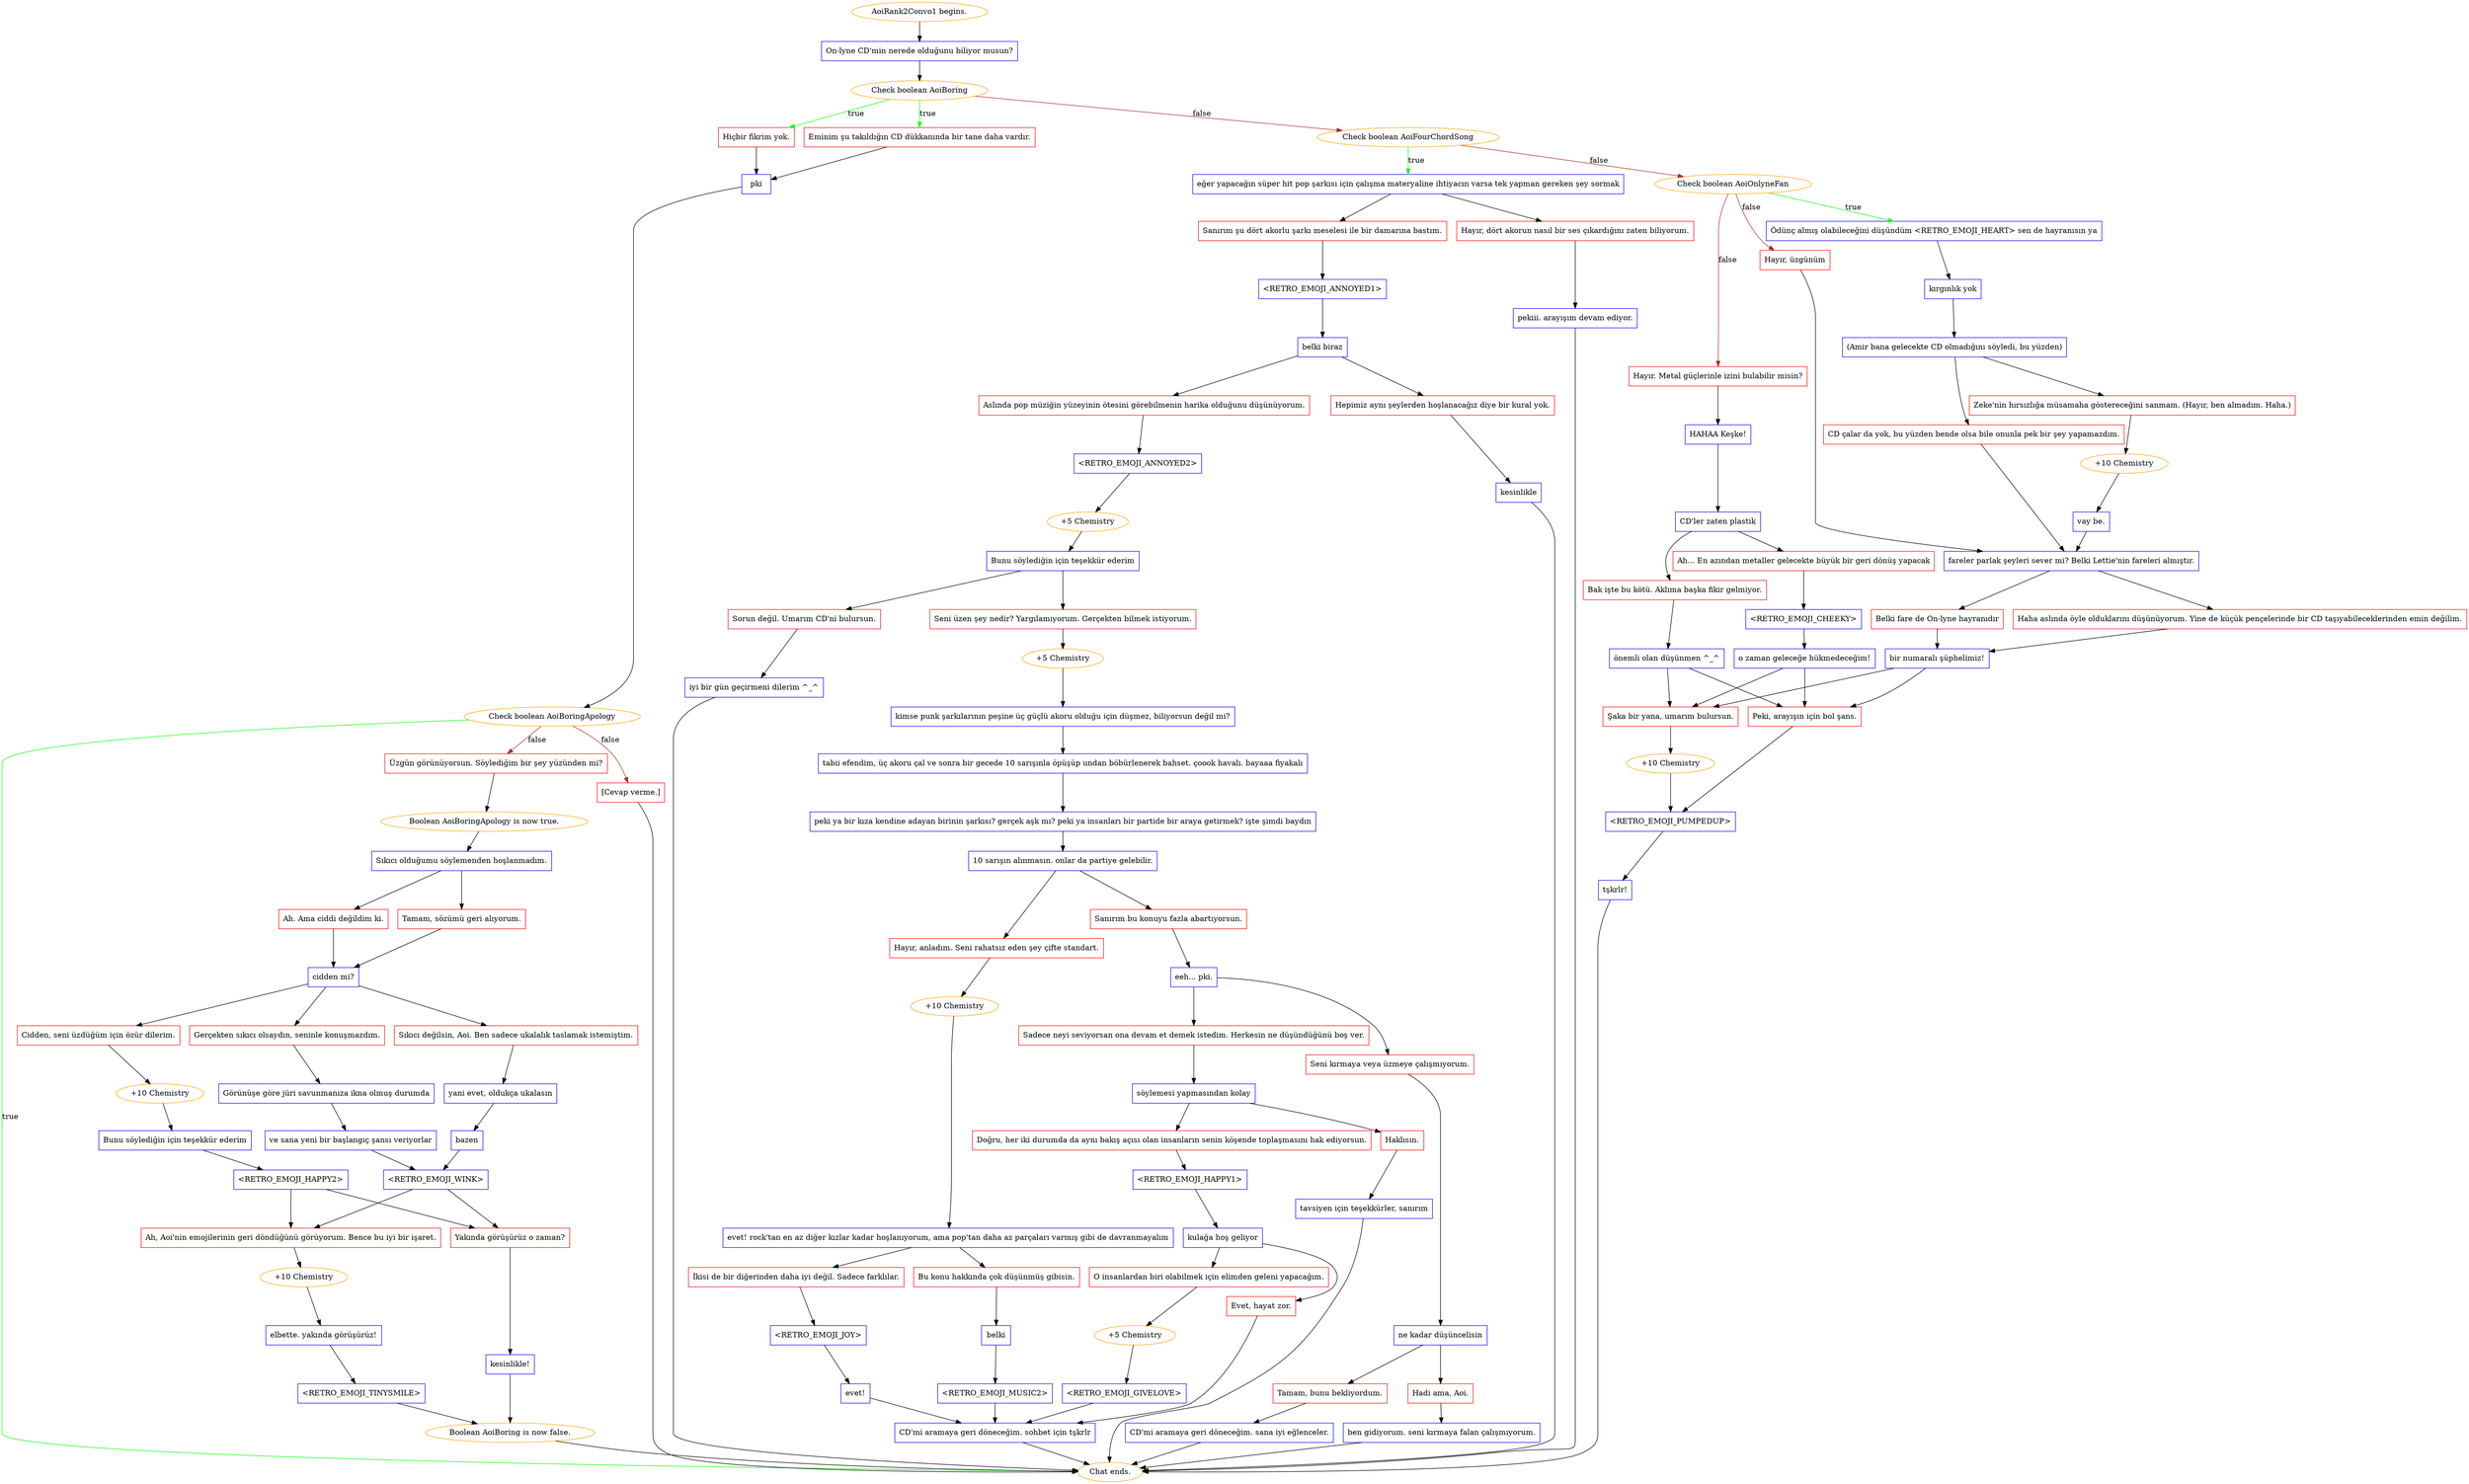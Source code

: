digraph {
	"AoiRank2Convo1 begins." [color=orange];
		"AoiRank2Convo1 begins." -> j3603374398;
	j3603374398 [label="On-lyne CD'min nerede olduğunu biliyor musun?",shape=box,color=blue];
		j3603374398 -> j1816172345;
	j1816172345 [label="Check boolean AoiBoring",color=orange];
		j1816172345 -> j1593041610 [label=true,color=green];
		j1816172345 -> j1356463931 [label=true,color=green];
		j1816172345 -> j1558244664 [label=false,color=brown];
	j1593041610 [label="Hiçbir fikrim yok.",shape=box,color=red];
		j1593041610 -> j1895465180;
	j1356463931 [label="Eminim şu takıldığın CD dükkanında bir tane daha vardır.",shape=box,color=red];
		j1356463931 -> j1895465180;
	j1558244664 [label="Check boolean AoiFourChordSong",color=orange];
		j1558244664 -> j787907094 [label=true,color=green];
		j1558244664 -> j482672680 [label=false,color=brown];
	j1895465180 [label="pki",shape=box,color=blue];
		j1895465180 -> j3516684951;
	j787907094 [label="eğer yapacağın süper hit pop şarkısı için çalışma materyaline ihtiyacın varsa tek yapman gereken şey sormak",shape=box,color=blue];
		j787907094 -> j657170878;
		j787907094 -> j644102929;
	j482672680 [label="Check boolean AoiOnlyneFan",color=orange];
		j482672680 -> j824889347 [label=true,color=green];
		j482672680 -> j3361185203 [label=false,color=brown];
		j482672680 -> j2573796384 [label=false,color=brown];
	j3516684951 [label="Check boolean AoiBoringApology",color=orange];
		j3516684951 -> "Chat ends." [label=true,color=green];
		j3516684951 -> j270200610 [label=false,color=brown];
		j3516684951 -> j638777845 [label=false,color=brown];
	j657170878 [label="Sanırım şu dört akorlu şarkı meselesi ile bir damarına bastım.",shape=box,color=red];
		j657170878 -> j521138444;
	j644102929 [label="Hayır, dört akorun nasıl bir ses çıkardığını zaten biliyorum.",shape=box,color=red];
		j644102929 -> j1055513320;
	j824889347 [label="Ödünç almış olabileceğini düşündüm <RETRO_EMOJI_HEART> sen de hayranısın ya",shape=box,color=blue];
		j824889347 -> j2031784742;
	j3361185203 [label="Hayır, üzgünüm",shape=box,color=red];
		j3361185203 -> j348532587;
	j2573796384 [label="Hayır. Metal güçlerinle izini bulabilir misin?",shape=box,color=red];
		j2573796384 -> j1566528298;
	"Chat ends." [color=orange];
	j270200610 [label="Üzgün görünüyorsun. Söylediğim bir şey yüzünden mi?",shape=box,color=red];
		j270200610 -> j1962135549;
	j638777845 [label="[Cevap verme.]",shape=box,color=red];
		j638777845 -> "Chat ends.";
	j521138444 [label="<RETRO_EMOJI_ANNOYED1>",shape=box,color=blue];
		j521138444 -> j175743496;
	j1055513320 [label="pekiii. arayışım devam ediyor.",shape=box,color=blue];
		j1055513320 -> "Chat ends.";
	j2031784742 [label="kırgınlık yok",shape=box,color=blue];
		j2031784742 -> j4109524910;
	j348532587 [label="fareler parlak şeyleri sever mi? Belki Lettie'nin fareleri almıştır.",shape=box,color=blue];
		j348532587 -> j3157042629;
		j348532587 -> j3722122959;
	j1566528298 [label="HAHAA Keşke!",shape=box,color=blue];
		j1566528298 -> j1233275702;
	j1962135549 [label="Boolean AoiBoringApology is now true.",color=orange];
		j1962135549 -> j666341402;
	j175743496 [label="belki biraz",shape=box,color=blue];
		j175743496 -> j260455138;
		j175743496 -> j2474573724;
	j4109524910 [label="(Amir bana gelecekte CD olmadığını söyledi, bu yüzden)",shape=box,color=blue];
		j4109524910 -> j685677418;
		j4109524910 -> j1470029891;
	j3157042629 [label="Belki fare de On-lyne hayranıdır",shape=box,color=red];
		j3157042629 -> j3950767424;
	j3722122959 [label="Haha aslında öyle olduklarını düşünüyorum. Yine de küçük pençelerinde bir CD taşıyabileceklerinden emin değilim.",shape=box,color=red];
		j3722122959 -> j3950767424;
	j1233275702 [label="CD'ler zaten plastik",shape=box,color=blue];
		j1233275702 -> j3213495231;
		j1233275702 -> j3819507819;
	j666341402 [label="Sıkıcı olduğumu söylemenden hoşlanmadım.",shape=box,color=blue];
		j666341402 -> j1084148006;
		j666341402 -> j300783511;
	j260455138 [label="Aslında pop müziğin yüzeyinin ötesini görebilmenin harika olduğunu düşünüyorum.",shape=box,color=red];
		j260455138 -> j1314687022;
	j2474573724 [label="Hepimiz aynı şeylerden hoşlanacağız diye bir kural yok.",shape=box,color=red];
		j2474573724 -> j679353746;
	j685677418 [label="Zeke'nin hırsızlığa müsamaha göstereceğini sanmam. (Hayır, ben almadım. Haha.)",shape=box,color=red];
		j685677418 -> j1005030636;
	j1470029891 [label="CD çalar da yok, bu yüzden bende olsa bile onunla pek bir şey yapamazdım.",shape=box,color=red];
		j1470029891 -> j348532587;
	j3950767424 [label="bir numaralı şüphelimiz!",shape=box,color=blue];
		j3950767424 -> j4016615263;
		j3950767424 -> j1760012679;
	j3213495231 [label="Ah... En azından metaller gelecekte büyük bir geri dönüş yapacak",shape=box,color=red];
		j3213495231 -> j3655015680;
	j3819507819 [label="Bak işte bu kötü. Aklıma başka fikir gelmiyor.",shape=box,color=red];
		j3819507819 -> j3273240897;
	j1084148006 [label="Ah. Ama ciddi değildim ki.",shape=box,color=red];
		j1084148006 -> j4117760216;
	j300783511 [label="Tamam, sözümü geri alıyorum.",shape=box,color=red];
		j300783511 -> j4117760216;
	j1314687022 [label="<RETRO_EMOJI_ANNOYED2>",shape=box,color=blue];
		j1314687022 -> j489758191;
	j679353746 [label="kesinlikle",shape=box,color=blue];
		j679353746 -> "Chat ends.";
	j1005030636 [label="+10 Chemistry",color=orange];
		j1005030636 -> j1230751652;
	j4016615263 [label="Şaka bir yana, umarım bulursun.",shape=box,color=red];
		j4016615263 -> j3632543982;
	j1760012679 [label="Peki, arayışın için bol şans.",shape=box,color=red];
		j1760012679 -> j2965087762;
	j3655015680 [label="<RETRO_EMOJI_CHEEKY>",shape=box,color=blue];
		j3655015680 -> j3974450826;
	j3273240897 [label="önemli olan düşünmen ^_^",shape=box,color=blue];
		j3273240897 -> j4016615263;
		j3273240897 -> j1760012679;
	j4117760216 [label="cidden mi?",shape=box,color=blue];
		j4117760216 -> j2693961375;
		j4117760216 -> j3116142323;
		j4117760216 -> j799755606;
	j489758191 [label="+5 Chemistry",color=orange];
		j489758191 -> j3173534691;
	j1230751652 [label="vay be.",shape=box,color=blue];
		j1230751652 -> j348532587;
	j3632543982 [label="+10 Chemistry",color=orange];
		j3632543982 -> j2965087762;
	j2965087762 [label="<RETRO_EMOJI_PUMPEDUP>",shape=box,color=blue];
		j2965087762 -> j2509934217;
	j3974450826 [label="o zaman geleceğe hükmedeceğim!",shape=box,color=blue];
		j3974450826 -> j4016615263;
		j3974450826 -> j1760012679;
	j2693961375 [label="Cidden, seni üzdüğüm için özür dilerim.",shape=box,color=red];
		j2693961375 -> j829394895;
	j3116142323 [label="Sıkıcı değilsin, Aoi. Ben sadece ukalalık taslamak istemiştim.",shape=box,color=red];
		j3116142323 -> j4265266049;
	j799755606 [label="Gerçekten sıkıcı olsaydın, seninle konuşmazdım.",shape=box,color=red];
		j799755606 -> j2851234920;
	j3173534691 [label="Bunu söylediğin için teşekkür ederim",shape=box,color=blue];
		j3173534691 -> j1944017780;
		j3173534691 -> j3560021367;
	j2509934217 [label="tşkrlr!",shape=box,color=blue];
		j2509934217 -> "Chat ends.";
	j829394895 [label="+10 Chemistry",color=orange];
		j829394895 -> j2497694730;
	j4265266049 [label="yani evet, oldukça ukalasın",shape=box,color=blue];
		j4265266049 -> j187462320;
	j2851234920 [label="Görünüşe göre jüri savunmanıza ikna olmuş durumda",shape=box,color=blue];
		j2851234920 -> j400757037;
	j1944017780 [label="Seni üzen şey nedir? Yargılamıyorum. Gerçekten bilmek istiyorum.",shape=box,color=red];
		j1944017780 -> j826345426;
	j3560021367 [label="Sorun değil. Umarım CD'ni bulursun.",shape=box,color=red];
		j3560021367 -> j4115550091;
	j2497694730 [label="Bunu söylediğin için teşekkür ederim",shape=box,color=blue];
		j2497694730 -> j3120086048;
	j187462320 [label="bazen",shape=box,color=blue];
		j187462320 -> j1910168209;
	j400757037 [label="ve sana yeni bir başlangıç şansı veriyorlar",shape=box,color=blue];
		j400757037 -> j1910168209;
	j826345426 [label="+5 Chemistry",color=orange];
		j826345426 -> j520319642;
	j4115550091 [label="iyi bir gün geçirmeni dilerim ^_^",shape=box,color=blue];
		j4115550091 -> "Chat ends.";
	j3120086048 [label="<RETRO_EMOJI_HAPPY2>",shape=box,color=blue];
		j3120086048 -> j1557390146;
		j3120086048 -> j3871648761;
	j1910168209 [label="<RETRO_EMOJI_WINK>",shape=box,color=blue];
		j1910168209 -> j1557390146;
		j1910168209 -> j3871648761;
	j520319642 [label="kimse punk şarkılarının peşine üç güçlü akoru olduğu için düşmez, biliyorsun değil mi?",shape=box,color=blue];
		j520319642 -> j839812264;
	j1557390146 [label="Yakında görüşürüz o zaman?",shape=box,color=red];
		j1557390146 -> j4242524694;
	j3871648761 [label="Ah, Aoi'nin emojilerinin geri döndüğünü görüyorum. Bence bu iyi bir işaret.",shape=box,color=red];
		j3871648761 -> j1310290076;
	j839812264 [label="tabii efendim, üç akoru çal ve sonra bir gecede 10 sarışınla öpüşüp undan böbürlenerek bahset. çoook havalı. bayaaa fiyakalı",shape=box,color=blue];
		j839812264 -> j2158397276;
	j4242524694 [label="kesinlikle!",shape=box,color=blue];
		j4242524694 -> j1984221796;
	j1310290076 [label="+10 Chemistry",color=orange];
		j1310290076 -> j2887723932;
	j2158397276 [label="peki ya bir kıza kendine adayan birinin şarkısı? gerçek aşk mı? peki ya insanları bir partide bir araya getirmek? işte şimdi baydın",shape=box,color=blue];
		j2158397276 -> j3878036105;
	j1984221796 [label="Boolean AoiBoring is now false.",color=orange];
		j1984221796 -> "Chat ends.";
	j2887723932 [label="elbette. yakında görüşürüz!",shape=box,color=blue];
		j2887723932 -> j3248434141;
	j3878036105 [label="10 sarışın alınmasın. onlar da partiye gelebilir.",shape=box,color=blue];
		j3878036105 -> j483477631;
		j3878036105 -> j3774034970;
	j3248434141 [label="<RETRO_EMOJI_TINYSMILE>",shape=box,color=blue];
		j3248434141 -> j1984221796;
	j483477631 [label="Hayır, anladım. Seni rahatsız eden şey çifte standart.",shape=box,color=red];
		j483477631 -> j3894751932;
	j3774034970 [label="Sanırım bu konuyu fazla abartıyorsun.",shape=box,color=red];
		j3774034970 -> j2594674049;
	j3894751932 [label="+10 Chemistry",color=orange];
		j3894751932 -> j2197396722;
	j2594674049 [label="eeh... pki.",shape=box,color=blue];
		j2594674049 -> j3702789218;
		j2594674049 -> j2755093116;
	j2197396722 [label="evet! rock'tan en az diğer kızlar kadar hoşlanıyorum, ama pop'tan daha az parçaları varmış gibi de davranmayalım",shape=box,color=blue];
		j2197396722 -> j417514606;
		j2197396722 -> j1100027260;
	j3702789218 [label="Sadece neyi seviyorsan ona devam et demek istedim. Herkesin ne düşündüğünü boş ver.",shape=box,color=red];
		j3702789218 -> j3735070108;
	j2755093116 [label="Seni kırmaya veya üzmeye çalışmıyorum.",shape=box,color=red];
		j2755093116 -> j2721973252;
	j417514606 [label="İkisi de bir diğerinden daha iyi değil. Sadece farklılar.",shape=box,color=red];
		j417514606 -> j3004676070;
	j1100027260 [label="Bu konu hakkında çok düşünmüş gibisin.",shape=box,color=red];
		j1100027260 -> j4238194935;
	j3735070108 [label="söylemesi yapmasından kolay",shape=box,color=blue];
		j3735070108 -> j2260207175;
		j3735070108 -> j456480842;
	j2721973252 [label="ne kadar düşüncelisin",shape=box,color=blue];
		j2721973252 -> j881859813;
		j2721973252 -> j2151573398;
	j3004676070 [label="<RETRO_EMOJI_JOY>",shape=box,color=blue];
		j3004676070 -> j2868316779;
	j4238194935 [label="belki",shape=box,color=blue];
		j4238194935 -> j3772839150;
	j2260207175 [label="Haklısın.",shape=box,color=red];
		j2260207175 -> j3588252418;
	j456480842 [label="Doğru, her iki durumda da aynı bakış açısı olan insanların senin köşende toplaşmasını hak ediyorsun.",shape=box,color=red];
		j456480842 -> j582599993;
	j881859813 [label="Tamam, bunu bekliyordum.",shape=box,color=red];
		j881859813 -> j3225142497;
	j2151573398 [label="Hadi ama, Aoi.",shape=box,color=red];
		j2151573398 -> j4222293373;
	j2868316779 [label="evet!",shape=box,color=blue];
		j2868316779 -> j963812100;
	j3772839150 [label="<RETRO_EMOJI_MUSIC2>",shape=box,color=blue];
		j3772839150 -> j963812100;
	j3588252418 [label="tavsiyen için teşekkürler, sanırım",shape=box,color=blue];
		j3588252418 -> "Chat ends.";
	j582599993 [label="<RETRO_EMOJI_HAPPY1>",shape=box,color=blue];
		j582599993 -> j1435450704;
	j3225142497 [label="CD'mi aramaya geri döneceğim. sana iyi eğlenceler.",shape=box,color=blue];
		j3225142497 -> "Chat ends.";
	j4222293373 [label="ben gidiyorum. seni kırmaya falan çalışmıyorum.",shape=box,color=blue];
		j4222293373 -> "Chat ends.";
	j963812100 [label="CD'mi aramaya geri döneceğim. sohbet için tşkrlr",shape=box,color=blue];
		j963812100 -> "Chat ends.";
	j1435450704 [label="kulağa hoş geliyor",shape=box,color=blue];
		j1435450704 -> j1038558012;
		j1435450704 -> j4086056913;
	j1038558012 [label="O insanlardan biri olabilmek için elimden geleni yapacağım.",shape=box,color=red];
		j1038558012 -> j76385039;
	j4086056913 [label="Evet, hayat zor.",shape=box,color=red];
		j4086056913 -> j963812100;
	j76385039 [label="+5 Chemistry",color=orange];
		j76385039 -> j963715962;
	j963715962 [label="<RETRO_EMOJI_GIVELOVE>",shape=box,color=blue];
		j963715962 -> j963812100;
}